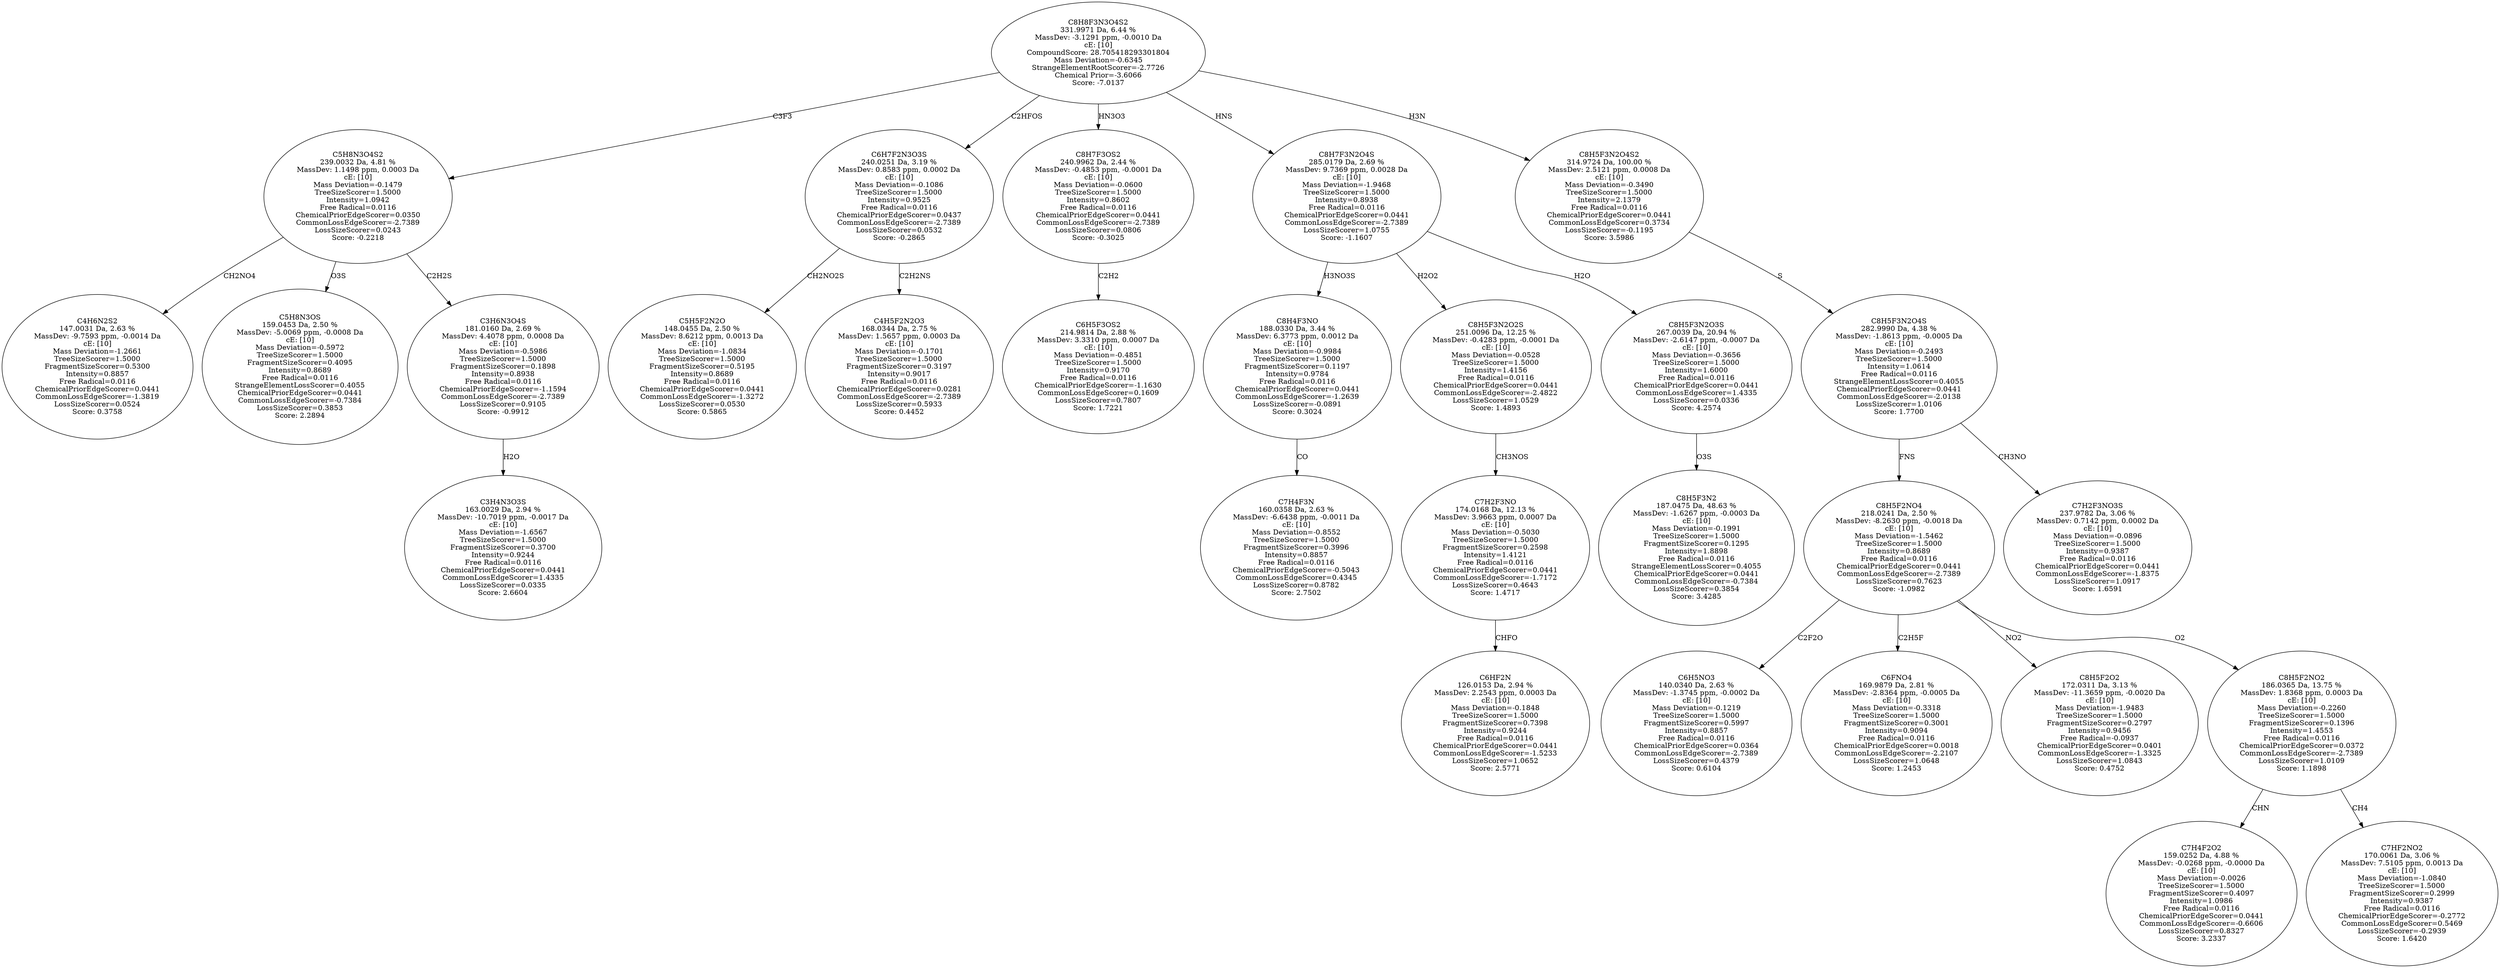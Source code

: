 strict digraph {
v1 [label="C4H6N2S2\n147.0031 Da, 2.63 %\nMassDev: -9.7593 ppm, -0.0014 Da\ncE: [10]\nMass Deviation=-1.2661\nTreeSizeScorer=1.5000\nFragmentSizeScorer=0.5300\nIntensity=0.8857\nFree Radical=0.0116\nChemicalPriorEdgeScorer=0.0441\nCommonLossEdgeScorer=-1.3819\nLossSizeScorer=0.0524\nScore: 0.3758"];
v2 [label="C5H8N3OS\n159.0453 Da, 2.50 %\nMassDev: -5.0069 ppm, -0.0008 Da\ncE: [10]\nMass Deviation=-0.5972\nTreeSizeScorer=1.5000\nFragmentSizeScorer=0.4095\nIntensity=0.8689\nFree Radical=0.0116\nStrangeElementLossScorer=0.4055\nChemicalPriorEdgeScorer=0.0441\nCommonLossEdgeScorer=-0.7384\nLossSizeScorer=0.3853\nScore: 2.2894"];
v3 [label="C3H4N3O3S\n163.0029 Da, 2.94 %\nMassDev: -10.7019 ppm, -0.0017 Da\ncE: [10]\nMass Deviation=-1.6567\nTreeSizeScorer=1.5000\nFragmentSizeScorer=0.3700\nIntensity=0.9244\nFree Radical=0.0116\nChemicalPriorEdgeScorer=0.0441\nCommonLossEdgeScorer=1.4335\nLossSizeScorer=0.0335\nScore: 2.6604"];
v4 [label="C3H6N3O4S\n181.0160 Da, 2.69 %\nMassDev: 4.4078 ppm, 0.0008 Da\ncE: [10]\nMass Deviation=-0.5986\nTreeSizeScorer=1.5000\nFragmentSizeScorer=0.1898\nIntensity=0.8938\nFree Radical=0.0116\nChemicalPriorEdgeScorer=-1.1594\nCommonLossEdgeScorer=-2.7389\nLossSizeScorer=0.9105\nScore: -0.9912"];
v5 [label="C5H8N3O4S2\n239.0032 Da, 4.81 %\nMassDev: 1.1498 ppm, 0.0003 Da\ncE: [10]\nMass Deviation=-0.1479\nTreeSizeScorer=1.5000\nIntensity=1.0942\nFree Radical=0.0116\nChemicalPriorEdgeScorer=0.0350\nCommonLossEdgeScorer=-2.7389\nLossSizeScorer=0.0243\nScore: -0.2218"];
v6 [label="C5H5F2N2O\n148.0455 Da, 2.50 %\nMassDev: 8.6212 ppm, 0.0013 Da\ncE: [10]\nMass Deviation=-1.0834\nTreeSizeScorer=1.5000\nFragmentSizeScorer=0.5195\nIntensity=0.8689\nFree Radical=0.0116\nChemicalPriorEdgeScorer=0.0441\nCommonLossEdgeScorer=-1.3272\nLossSizeScorer=0.0530\nScore: 0.5865"];
v7 [label="C4H5F2N2O3\n168.0344 Da, 2.75 %\nMassDev: 1.5657 ppm, 0.0003 Da\ncE: [10]\nMass Deviation=-0.1701\nTreeSizeScorer=1.5000\nFragmentSizeScorer=0.3197\nIntensity=0.9017\nFree Radical=0.0116\nChemicalPriorEdgeScorer=0.0281\nCommonLossEdgeScorer=-2.7389\nLossSizeScorer=0.5933\nScore: 0.4452"];
v8 [label="C6H7F2N3O3S\n240.0251 Da, 3.19 %\nMassDev: 0.8583 ppm, 0.0002 Da\ncE: [10]\nMass Deviation=-0.1086\nTreeSizeScorer=1.5000\nIntensity=0.9525\nFree Radical=0.0116\nChemicalPriorEdgeScorer=0.0437\nCommonLossEdgeScorer=-2.7389\nLossSizeScorer=0.0532\nScore: -0.2865"];
v9 [label="C6H5F3OS2\n214.9814 Da, 2.88 %\nMassDev: 3.3310 ppm, 0.0007 Da\ncE: [10]\nMass Deviation=-0.4851\nTreeSizeScorer=1.5000\nIntensity=0.9170\nFree Radical=0.0116\nChemicalPriorEdgeScorer=-1.1630\nCommonLossEdgeScorer=0.1609\nLossSizeScorer=0.7807\nScore: 1.7221"];
v10 [label="C8H7F3OS2\n240.9962 Da, 2.44 %\nMassDev: -0.4853 ppm, -0.0001 Da\ncE: [10]\nMass Deviation=-0.0600\nTreeSizeScorer=1.5000\nIntensity=0.8602\nFree Radical=0.0116\nChemicalPriorEdgeScorer=0.0441\nCommonLossEdgeScorer=-2.7389\nLossSizeScorer=0.0806\nScore: -0.3025"];
v11 [label="C7H4F3N\n160.0358 Da, 2.63 %\nMassDev: -6.6438 ppm, -0.0011 Da\ncE: [10]\nMass Deviation=-0.8552\nTreeSizeScorer=1.5000\nFragmentSizeScorer=0.3996\nIntensity=0.8857\nFree Radical=0.0116\nChemicalPriorEdgeScorer=-0.5043\nCommonLossEdgeScorer=0.4345\nLossSizeScorer=0.8782\nScore: 2.7502"];
v12 [label="C8H4F3NO\n188.0330 Da, 3.44 %\nMassDev: 6.3773 ppm, 0.0012 Da\ncE: [10]\nMass Deviation=-0.9984\nTreeSizeScorer=1.5000\nFragmentSizeScorer=0.1197\nIntensity=0.9784\nFree Radical=0.0116\nChemicalPriorEdgeScorer=0.0441\nCommonLossEdgeScorer=-1.2639\nLossSizeScorer=-0.0891\nScore: 0.3024"];
v13 [label="C6HF2N\n126.0153 Da, 2.94 %\nMassDev: 2.2543 ppm, 0.0003 Da\ncE: [10]\nMass Deviation=-0.1848\nTreeSizeScorer=1.5000\nFragmentSizeScorer=0.7398\nIntensity=0.9244\nFree Radical=0.0116\nChemicalPriorEdgeScorer=0.0441\nCommonLossEdgeScorer=-1.5233\nLossSizeScorer=1.0652\nScore: 2.5771"];
v14 [label="C7H2F3NO\n174.0168 Da, 12.13 %\nMassDev: 3.9663 ppm, 0.0007 Da\ncE: [10]\nMass Deviation=-0.5030\nTreeSizeScorer=1.5000\nFragmentSizeScorer=0.2598\nIntensity=1.4121\nFree Radical=0.0116\nChemicalPriorEdgeScorer=0.0441\nCommonLossEdgeScorer=-1.7172\nLossSizeScorer=0.4643\nScore: 1.4717"];
v15 [label="C8H5F3N2O2S\n251.0096 Da, 12.25 %\nMassDev: -0.4283 ppm, -0.0001 Da\ncE: [10]\nMass Deviation=-0.0528\nTreeSizeScorer=1.5000\nIntensity=1.4156\nFree Radical=0.0116\nChemicalPriorEdgeScorer=0.0441\nCommonLossEdgeScorer=-2.4822\nLossSizeScorer=1.0529\nScore: 1.4893"];
v16 [label="C8H5F3N2\n187.0475 Da, 48.63 %\nMassDev: -1.6267 ppm, -0.0003 Da\ncE: [10]\nMass Deviation=-0.1991\nTreeSizeScorer=1.5000\nFragmentSizeScorer=0.1295\nIntensity=1.8898\nFree Radical=0.0116\nStrangeElementLossScorer=0.4055\nChemicalPriorEdgeScorer=0.0441\nCommonLossEdgeScorer=-0.7384\nLossSizeScorer=0.3854\nScore: 3.4285"];
v17 [label="C8H5F3N2O3S\n267.0039 Da, 20.94 %\nMassDev: -2.6147 ppm, -0.0007 Da\ncE: [10]\nMass Deviation=-0.3656\nTreeSizeScorer=1.5000\nIntensity=1.6000\nFree Radical=0.0116\nChemicalPriorEdgeScorer=0.0441\nCommonLossEdgeScorer=1.4335\nLossSizeScorer=0.0336\nScore: 4.2574"];
v18 [label="C8H7F3N2O4S\n285.0179 Da, 2.69 %\nMassDev: 9.7369 ppm, 0.0028 Da\ncE: [10]\nMass Deviation=-1.9468\nTreeSizeScorer=1.5000\nIntensity=0.8938\nFree Radical=0.0116\nChemicalPriorEdgeScorer=0.0441\nCommonLossEdgeScorer=-2.7389\nLossSizeScorer=1.0755\nScore: -1.1607"];
v19 [label="C6H5NO3\n140.0340 Da, 2.63 %\nMassDev: -1.3745 ppm, -0.0002 Da\ncE: [10]\nMass Deviation=-0.1219\nTreeSizeScorer=1.5000\nFragmentSizeScorer=0.5997\nIntensity=0.8857\nFree Radical=0.0116\nChemicalPriorEdgeScorer=0.0364\nCommonLossEdgeScorer=-2.7389\nLossSizeScorer=0.4379\nScore: 0.6104"];
v20 [label="C6FNO4\n169.9879 Da, 2.81 %\nMassDev: -2.8364 ppm, -0.0005 Da\ncE: [10]\nMass Deviation=-0.3318\nTreeSizeScorer=1.5000\nFragmentSizeScorer=0.3001\nIntensity=0.9094\nFree Radical=0.0116\nChemicalPriorEdgeScorer=0.0018\nCommonLossEdgeScorer=-2.2107\nLossSizeScorer=1.0648\nScore: 1.2453"];
v21 [label="C8H5F2O2\n172.0311 Da, 3.13 %\nMassDev: -11.3659 ppm, -0.0020 Da\ncE: [10]\nMass Deviation=-1.9483\nTreeSizeScorer=1.5000\nFragmentSizeScorer=0.2797\nIntensity=0.9456\nFree Radical=-0.0937\nChemicalPriorEdgeScorer=0.0401\nCommonLossEdgeScorer=-1.3325\nLossSizeScorer=1.0843\nScore: 0.4752"];
v22 [label="C7H4F2O2\n159.0252 Da, 4.88 %\nMassDev: -0.0268 ppm, -0.0000 Da\ncE: [10]\nMass Deviation=-0.0026\nTreeSizeScorer=1.5000\nFragmentSizeScorer=0.4097\nIntensity=1.0986\nFree Radical=0.0116\nChemicalPriorEdgeScorer=0.0441\nCommonLossEdgeScorer=-0.6606\nLossSizeScorer=0.8327\nScore: 3.2337"];
v23 [label="C7HF2NO2\n170.0061 Da, 3.06 %\nMassDev: 7.5105 ppm, 0.0013 Da\ncE: [10]\nMass Deviation=-1.0840\nTreeSizeScorer=1.5000\nFragmentSizeScorer=0.2999\nIntensity=0.9387\nFree Radical=0.0116\nChemicalPriorEdgeScorer=-0.2772\nCommonLossEdgeScorer=0.5469\nLossSizeScorer=-0.2939\nScore: 1.6420"];
v24 [label="C8H5F2NO2\n186.0365 Da, 13.75 %\nMassDev: 1.8368 ppm, 0.0003 Da\ncE: [10]\nMass Deviation=-0.2260\nTreeSizeScorer=1.5000\nFragmentSizeScorer=0.1396\nIntensity=1.4553\nFree Radical=0.0116\nChemicalPriorEdgeScorer=0.0372\nCommonLossEdgeScorer=-2.7389\nLossSizeScorer=1.0109\nScore: 1.1898"];
v25 [label="C8H5F2NO4\n218.0241 Da, 2.50 %\nMassDev: -8.2630 ppm, -0.0018 Da\ncE: [10]\nMass Deviation=-1.5462\nTreeSizeScorer=1.5000\nIntensity=0.8689\nFree Radical=0.0116\nChemicalPriorEdgeScorer=0.0441\nCommonLossEdgeScorer=-2.7389\nLossSizeScorer=0.7623\nScore: -1.0982"];
v26 [label="C7H2F3NO3S\n237.9782 Da, 3.06 %\nMassDev: 0.7142 ppm, 0.0002 Da\ncE: [10]\nMass Deviation=-0.0896\nTreeSizeScorer=1.5000\nIntensity=0.9387\nFree Radical=0.0116\nChemicalPriorEdgeScorer=0.0441\nCommonLossEdgeScorer=-1.8375\nLossSizeScorer=1.0917\nScore: 1.6591"];
v27 [label="C8H5F3N2O4S\n282.9990 Da, 4.38 %\nMassDev: -1.8613 ppm, -0.0005 Da\ncE: [10]\nMass Deviation=-0.2493\nTreeSizeScorer=1.5000\nIntensity=1.0614\nFree Radical=0.0116\nStrangeElementLossScorer=0.4055\nChemicalPriorEdgeScorer=0.0441\nCommonLossEdgeScorer=-2.0138\nLossSizeScorer=1.0106\nScore: 1.7700"];
v28 [label="C8H5F3N2O4S2\n314.9724 Da, 100.00 %\nMassDev: 2.5121 ppm, 0.0008 Da\ncE: [10]\nMass Deviation=-0.3490\nTreeSizeScorer=1.5000\nIntensity=2.1379\nFree Radical=0.0116\nChemicalPriorEdgeScorer=0.0441\nCommonLossEdgeScorer=0.3734\nLossSizeScorer=-0.1195\nScore: 3.5986"];
v29 [label="C8H8F3N3O4S2\n331.9971 Da, 6.44 %\nMassDev: -3.1291 ppm, -0.0010 Da\ncE: [10]\nCompoundScore: 28.705418293301804\nMass Deviation=-0.6345\nStrangeElementRootScorer=-2.7726\nChemical Prior=-3.6066\nScore: -7.0137"];
v5 -> v1 [label="CH2NO4"];
v5 -> v2 [label="O3S"];
v4 -> v3 [label="H2O"];
v5 -> v4 [label="C2H2S"];
v29 -> v5 [label="C3F3"];
v8 -> v6 [label="CH2NO2S"];
v8 -> v7 [label="C2H2NS"];
v29 -> v8 [label="C2HFOS"];
v10 -> v9 [label="C2H2"];
v29 -> v10 [label="HN3O3"];
v12 -> v11 [label="CO"];
v18 -> v12 [label="H3NO3S"];
v14 -> v13 [label="CHFO"];
v15 -> v14 [label="CH3NOS"];
v18 -> v15 [label="H2O2"];
v17 -> v16 [label="O3S"];
v18 -> v17 [label="H2O"];
v29 -> v18 [label="HNS"];
v25 -> v19 [label="C2F2O"];
v25 -> v20 [label="C2H5F"];
v25 -> v21 [label="NO2"];
v24 -> v22 [label="CHN"];
v24 -> v23 [label="CH4"];
v25 -> v24 [label="O2"];
v27 -> v25 [label="FNS"];
v27 -> v26 [label="CH3NO"];
v28 -> v27 [label="S"];
v29 -> v28 [label="H3N"];
}